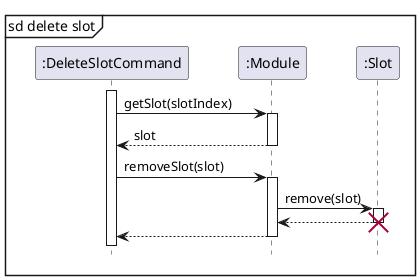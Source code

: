 @startuml
hide footbox
skinparam ParticipantPadding 20

mainframe sd delete slot

participant ":DeleteSlotCommand" as DeleteSlotCommand
participant ":Module" as Module
participant ":Slot" as Slot

activate DeleteSlotCommand

DeleteSlotCommand -> Module : getSlot(slotIndex)
activate Module

Module --> DeleteSlotCommand : slot
deactivate Module

DeleteSlotCommand -> Module : removeSlot(slot)
activate Module

Module -> Slot : remove(slot)
activate Slot

Slot --> Module
deactivate Slot
destroy Slot

Module --> DeleteSlotCommand
deactivate Module



@enduml